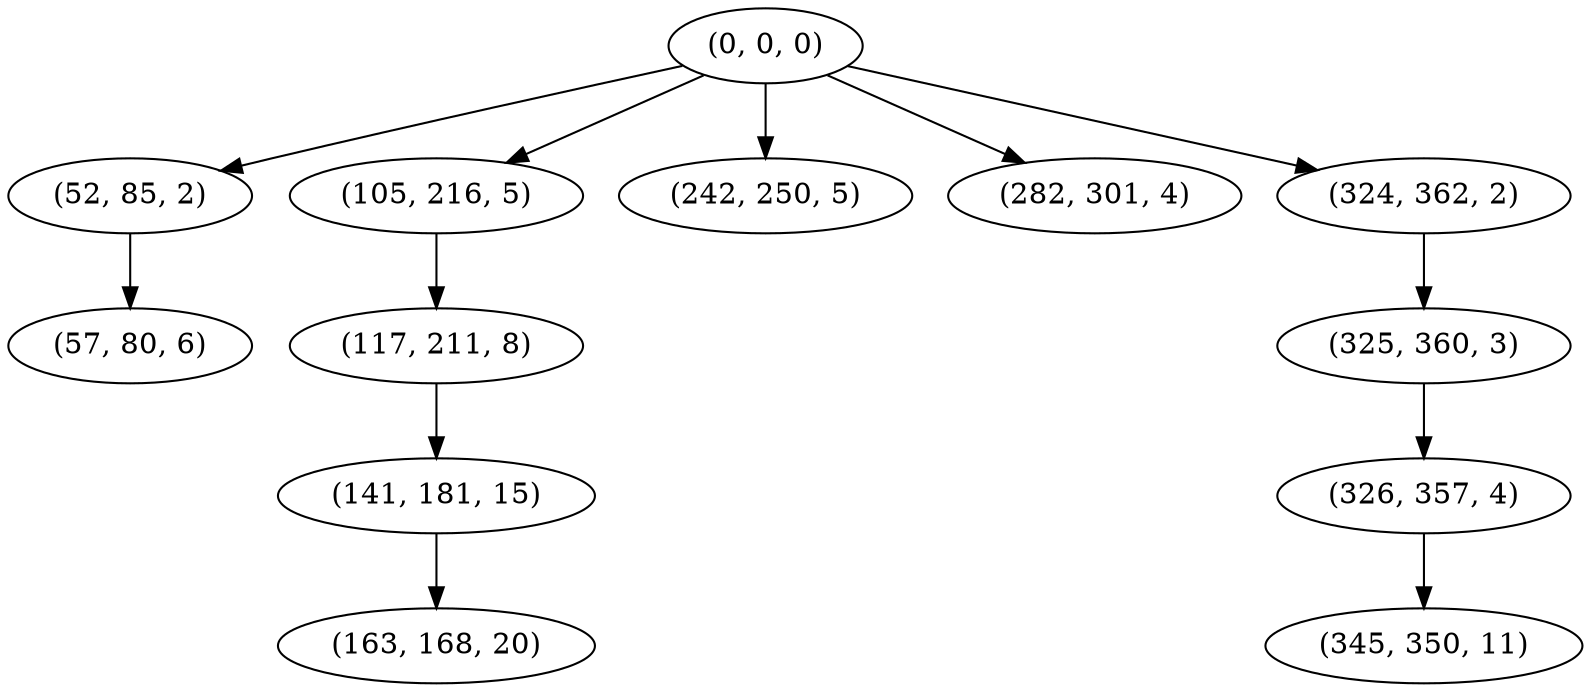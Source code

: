 digraph tree {
    "(0, 0, 0)";
    "(52, 85, 2)";
    "(57, 80, 6)";
    "(105, 216, 5)";
    "(117, 211, 8)";
    "(141, 181, 15)";
    "(163, 168, 20)";
    "(242, 250, 5)";
    "(282, 301, 4)";
    "(324, 362, 2)";
    "(325, 360, 3)";
    "(326, 357, 4)";
    "(345, 350, 11)";
    "(0, 0, 0)" -> "(52, 85, 2)";
    "(0, 0, 0)" -> "(105, 216, 5)";
    "(0, 0, 0)" -> "(242, 250, 5)";
    "(0, 0, 0)" -> "(282, 301, 4)";
    "(0, 0, 0)" -> "(324, 362, 2)";
    "(52, 85, 2)" -> "(57, 80, 6)";
    "(105, 216, 5)" -> "(117, 211, 8)";
    "(117, 211, 8)" -> "(141, 181, 15)";
    "(141, 181, 15)" -> "(163, 168, 20)";
    "(324, 362, 2)" -> "(325, 360, 3)";
    "(325, 360, 3)" -> "(326, 357, 4)";
    "(326, 357, 4)" -> "(345, 350, 11)";
}
